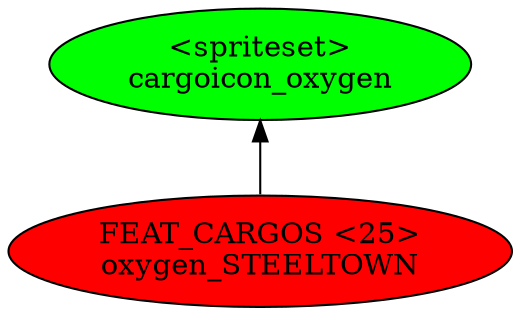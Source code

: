 digraph {
rankdir="BT"
cargoicon_oxygen [fillcolor=green style="filled" label="<spriteset>\ncargoicon_oxygen"]
oxygen_STEELTOWN [fillcolor=red style="filled" label="FEAT_CARGOS <25>\noxygen_STEELTOWN"]
oxygen_STEELTOWN->cargoicon_oxygen
}
